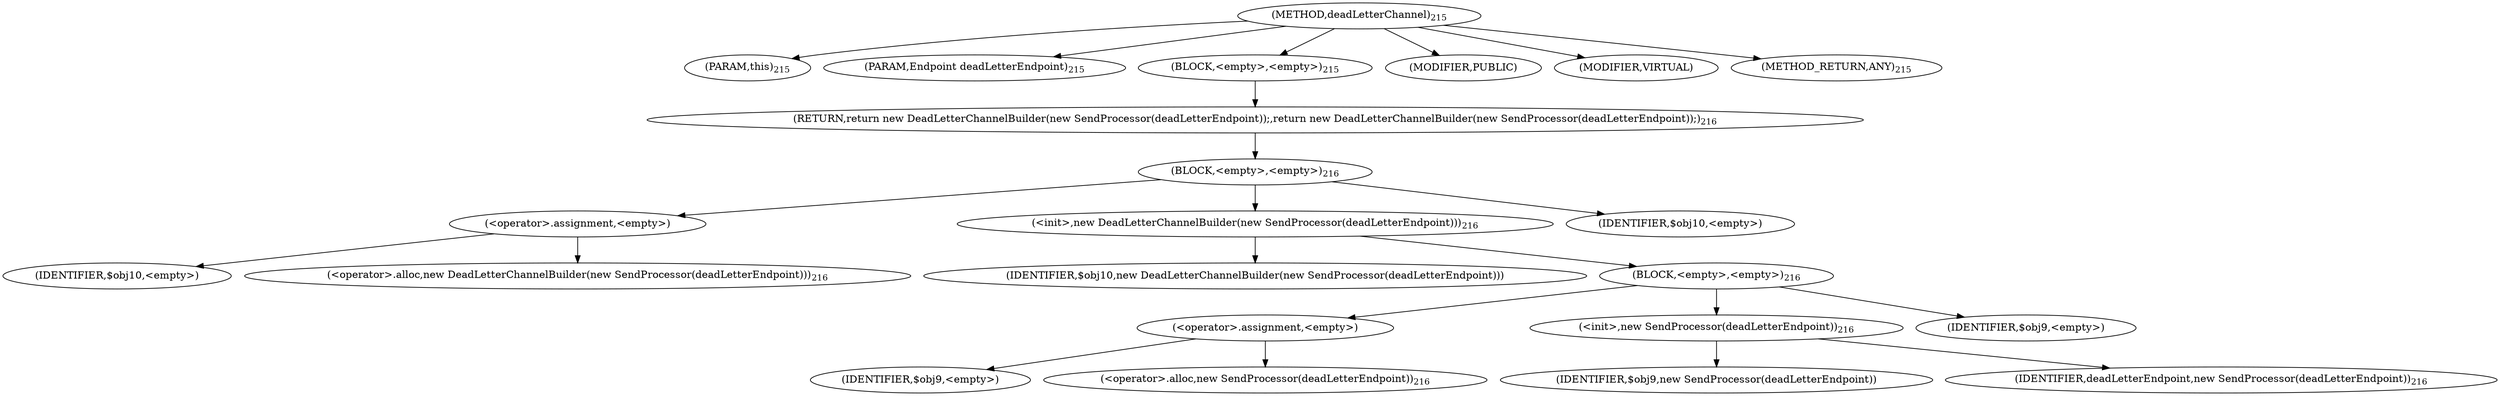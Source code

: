 digraph "deadLetterChannel" {  
"446" [label = <(METHOD,deadLetterChannel)<SUB>215</SUB>> ]
"447" [label = <(PARAM,this)<SUB>215</SUB>> ]
"448" [label = <(PARAM,Endpoint deadLetterEndpoint)<SUB>215</SUB>> ]
"449" [label = <(BLOCK,&lt;empty&gt;,&lt;empty&gt;)<SUB>215</SUB>> ]
"450" [label = <(RETURN,return new DeadLetterChannelBuilder(new SendProcessor(deadLetterEndpoint));,return new DeadLetterChannelBuilder(new SendProcessor(deadLetterEndpoint));)<SUB>216</SUB>> ]
"451" [label = <(BLOCK,&lt;empty&gt;,&lt;empty&gt;)<SUB>216</SUB>> ]
"452" [label = <(&lt;operator&gt;.assignment,&lt;empty&gt;)> ]
"453" [label = <(IDENTIFIER,$obj10,&lt;empty&gt;)> ]
"454" [label = <(&lt;operator&gt;.alloc,new DeadLetterChannelBuilder(new SendProcessor(deadLetterEndpoint)))<SUB>216</SUB>> ]
"455" [label = <(&lt;init&gt;,new DeadLetterChannelBuilder(new SendProcessor(deadLetterEndpoint)))<SUB>216</SUB>> ]
"456" [label = <(IDENTIFIER,$obj10,new DeadLetterChannelBuilder(new SendProcessor(deadLetterEndpoint)))> ]
"457" [label = <(BLOCK,&lt;empty&gt;,&lt;empty&gt;)<SUB>216</SUB>> ]
"458" [label = <(&lt;operator&gt;.assignment,&lt;empty&gt;)> ]
"459" [label = <(IDENTIFIER,$obj9,&lt;empty&gt;)> ]
"460" [label = <(&lt;operator&gt;.alloc,new SendProcessor(deadLetterEndpoint))<SUB>216</SUB>> ]
"461" [label = <(&lt;init&gt;,new SendProcessor(deadLetterEndpoint))<SUB>216</SUB>> ]
"462" [label = <(IDENTIFIER,$obj9,new SendProcessor(deadLetterEndpoint))> ]
"463" [label = <(IDENTIFIER,deadLetterEndpoint,new SendProcessor(deadLetterEndpoint))<SUB>216</SUB>> ]
"464" [label = <(IDENTIFIER,$obj9,&lt;empty&gt;)> ]
"465" [label = <(IDENTIFIER,$obj10,&lt;empty&gt;)> ]
"466" [label = <(MODIFIER,PUBLIC)> ]
"467" [label = <(MODIFIER,VIRTUAL)> ]
"468" [label = <(METHOD_RETURN,ANY)<SUB>215</SUB>> ]
  "446" -> "447" 
  "446" -> "448" 
  "446" -> "449" 
  "446" -> "466" 
  "446" -> "467" 
  "446" -> "468" 
  "449" -> "450" 
  "450" -> "451" 
  "451" -> "452" 
  "451" -> "455" 
  "451" -> "465" 
  "452" -> "453" 
  "452" -> "454" 
  "455" -> "456" 
  "455" -> "457" 
  "457" -> "458" 
  "457" -> "461" 
  "457" -> "464" 
  "458" -> "459" 
  "458" -> "460" 
  "461" -> "462" 
  "461" -> "463" 
}

